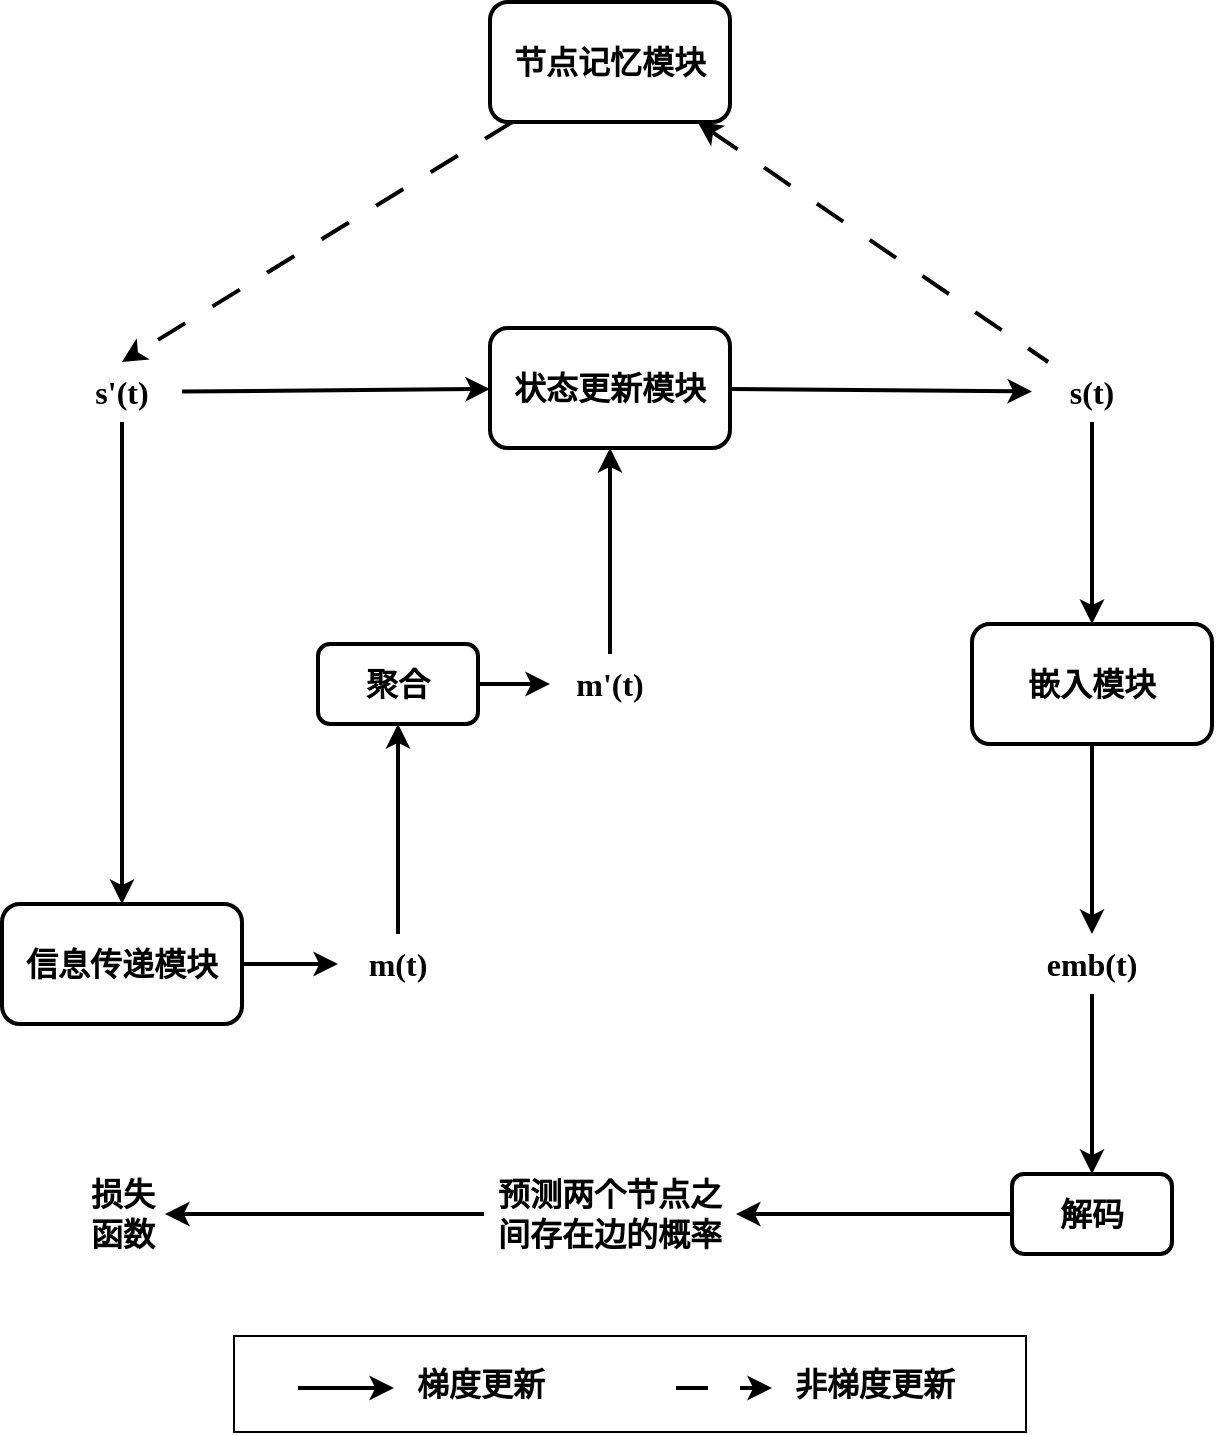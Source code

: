 <mxfile version="24.7.7" pages="2">
  <diagram name="第 1 页" id="_J3mJ0QclJQ1FkhA-keb">
    <mxGraphModel dx="2143" dy="893" grid="0" gridSize="10" guides="1" tooltips="1" connect="1" arrows="1" fold="1" page="0" pageScale="1" pageWidth="827" pageHeight="1169" math="0" shadow="0">
      <root>
        <mxCell id="0" />
        <mxCell id="1" parent="0" />
        <mxCell id="t_E1C5YA0bgo7-WvDmap-12" style="rounded=0;orthogonalLoop=1;jettySize=auto;html=1;entryX=0.5;entryY=0;entryDx=0;entryDy=0;dashed=1;dashPattern=8 8;strokeWidth=2;" edge="1" parent="1" source="t_E1C5YA0bgo7-WvDmap-1" target="t_E1C5YA0bgo7-WvDmap-10">
          <mxGeometry relative="1" as="geometry" />
        </mxCell>
        <mxCell id="t_E1C5YA0bgo7-WvDmap-13" style="rounded=0;orthogonalLoop=1;jettySize=auto;html=1;startArrow=classic;startFill=1;endArrow=none;endFill=0;dashed=1;dashPattern=8 8;strokeWidth=2;" edge="1" parent="1" source="t_E1C5YA0bgo7-WvDmap-1" target="t_E1C5YA0bgo7-WvDmap-9">
          <mxGeometry relative="1" as="geometry" />
        </mxCell>
        <mxCell id="t_E1C5YA0bgo7-WvDmap-1" value="节点记忆模块" style="rounded=1;whiteSpace=wrap;html=1;fontFamily=仿宋;fontSize=16;fontStyle=1;strokeWidth=2;" vertex="1" parent="1">
          <mxGeometry x="-135" y="183" width="120" height="60" as="geometry" />
        </mxCell>
        <mxCell id="t_E1C5YA0bgo7-WvDmap-15" style="edgeStyle=none;shape=connector;rounded=0;orthogonalLoop=1;jettySize=auto;html=1;strokeColor=default;strokeWidth=2;align=center;verticalAlign=middle;fontFamily=Helvetica;fontSize=11;fontColor=default;labelBackgroundColor=default;endArrow=classic;" edge="1" parent="1" source="t_E1C5YA0bgo7-WvDmap-2" target="t_E1C5YA0bgo7-WvDmap-9">
          <mxGeometry relative="1" as="geometry" />
        </mxCell>
        <mxCell id="t_E1C5YA0bgo7-WvDmap-2" value="状态更新模块" style="rounded=1;whiteSpace=wrap;html=1;fontFamily=仿宋;fontSize=16;fontStyle=1;strokeWidth=2;" vertex="1" parent="1">
          <mxGeometry x="-135" y="346" width="120" height="60" as="geometry" />
        </mxCell>
        <mxCell id="t_E1C5YA0bgo7-WvDmap-17" style="edgeStyle=none;shape=connector;rounded=0;orthogonalLoop=1;jettySize=auto;html=1;entryX=0;entryY=0.5;entryDx=0;entryDy=0;strokeColor=default;strokeWidth=2;align=center;verticalAlign=middle;fontFamily=Helvetica;fontSize=11;fontColor=default;labelBackgroundColor=default;endArrow=classic;" edge="1" parent="1" source="t_E1C5YA0bgo7-WvDmap-3" target="t_E1C5YA0bgo7-WvDmap-7">
          <mxGeometry relative="1" as="geometry" />
        </mxCell>
        <mxCell id="t_E1C5YA0bgo7-WvDmap-3" value="信息传递模块" style="rounded=1;whiteSpace=wrap;html=1;fontFamily=仿宋;fontSize=16;fontStyle=1;strokeWidth=2;" vertex="1" parent="1">
          <mxGeometry x="-379" y="634" width="120" height="60" as="geometry" />
        </mxCell>
        <mxCell id="t_E1C5YA0bgo7-WvDmap-20" style="edgeStyle=none;shape=connector;rounded=0;orthogonalLoop=1;jettySize=auto;html=1;strokeColor=default;strokeWidth=2;align=center;verticalAlign=middle;fontFamily=Helvetica;fontSize=11;fontColor=default;labelBackgroundColor=default;endArrow=classic;" edge="1" parent="1" source="t_E1C5YA0bgo7-WvDmap-4" target="t_E1C5YA0bgo7-WvDmap-8">
          <mxGeometry relative="1" as="geometry" />
        </mxCell>
        <mxCell id="t_E1C5YA0bgo7-WvDmap-4" value="聚合" style="rounded=1;whiteSpace=wrap;html=1;fontFamily=仿宋;fontSize=16;fontStyle=1;strokeWidth=2;aspect=fixed;" vertex="1" parent="1">
          <mxGeometry x="-221" y="504" width="80" height="40" as="geometry" />
        </mxCell>
        <mxCell id="t_E1C5YA0bgo7-WvDmap-24" style="edgeStyle=none;shape=connector;rounded=0;orthogonalLoop=1;jettySize=auto;html=1;strokeColor=default;strokeWidth=2;align=center;verticalAlign=middle;fontFamily=Helvetica;fontSize=11;fontColor=default;labelBackgroundColor=default;endArrow=classic;" edge="1" parent="1" source="t_E1C5YA0bgo7-WvDmap-5" target="t_E1C5YA0bgo7-WvDmap-23">
          <mxGeometry relative="1" as="geometry" />
        </mxCell>
        <mxCell id="t_E1C5YA0bgo7-WvDmap-5" value="嵌入模块" style="rounded=1;whiteSpace=wrap;html=1;fontFamily=仿宋;fontSize=16;fontStyle=1;strokeWidth=2;" vertex="1" parent="1">
          <mxGeometry x="106" y="494" width="120" height="60" as="geometry" />
        </mxCell>
        <mxCell id="t_E1C5YA0bgo7-WvDmap-28" style="edgeStyle=none;shape=connector;rounded=0;orthogonalLoop=1;jettySize=auto;html=1;entryX=1;entryY=0.5;entryDx=0;entryDy=0;strokeColor=default;strokeWidth=2;align=center;verticalAlign=middle;fontFamily=Helvetica;fontSize=11;fontColor=default;labelBackgroundColor=default;endArrow=classic;" edge="1" parent="1" source="t_E1C5YA0bgo7-WvDmap-6" target="t_E1C5YA0bgo7-WvDmap-26">
          <mxGeometry relative="1" as="geometry" />
        </mxCell>
        <mxCell id="t_E1C5YA0bgo7-WvDmap-6" value="解码" style="rounded=1;whiteSpace=wrap;html=1;fontFamily=仿宋;fontSize=16;fontStyle=1;strokeWidth=2;aspect=fixed;" vertex="1" parent="1">
          <mxGeometry x="126" y="769" width="80" height="40" as="geometry" />
        </mxCell>
        <mxCell id="t_E1C5YA0bgo7-WvDmap-18" style="edgeStyle=none;shape=connector;rounded=0;orthogonalLoop=1;jettySize=auto;html=1;strokeColor=default;strokeWidth=2;align=center;verticalAlign=middle;fontFamily=Helvetica;fontSize=11;fontColor=default;labelBackgroundColor=default;endArrow=classic;" edge="1" parent="1" source="t_E1C5YA0bgo7-WvDmap-7" target="t_E1C5YA0bgo7-WvDmap-4">
          <mxGeometry relative="1" as="geometry" />
        </mxCell>
        <mxCell id="t_E1C5YA0bgo7-WvDmap-7" value="m(t)" style="text;html=1;align=center;verticalAlign=middle;whiteSpace=wrap;rounded=0;fontFamily=Times New Roman;fontSize=16;fontStyle=1" vertex="1" parent="1">
          <mxGeometry x="-211" y="649" width="60" height="30" as="geometry" />
        </mxCell>
        <mxCell id="t_E1C5YA0bgo7-WvDmap-21" style="edgeStyle=none;shape=connector;rounded=0;orthogonalLoop=1;jettySize=auto;html=1;strokeColor=default;strokeWidth=2;align=center;verticalAlign=middle;fontFamily=Helvetica;fontSize=11;fontColor=default;labelBackgroundColor=default;endArrow=classic;" edge="1" parent="1" source="t_E1C5YA0bgo7-WvDmap-8" target="t_E1C5YA0bgo7-WvDmap-2">
          <mxGeometry relative="1" as="geometry" />
        </mxCell>
        <mxCell id="t_E1C5YA0bgo7-WvDmap-8" value="m&lt;span style=&quot;font-size: 16px;&quot;&gt;&#39;&lt;/span&gt;(t)" style="text;html=1;align=center;verticalAlign=middle;whiteSpace=wrap;rounded=0;fontFamily=Times New Roman;fontSize=16;fontStyle=1" vertex="1" parent="1">
          <mxGeometry x="-105" y="509" width="60" height="30" as="geometry" />
        </mxCell>
        <mxCell id="t_E1C5YA0bgo7-WvDmap-22" style="edgeStyle=none;shape=connector;rounded=0;orthogonalLoop=1;jettySize=auto;html=1;entryX=0.5;entryY=0;entryDx=0;entryDy=0;strokeColor=default;strokeWidth=2;align=center;verticalAlign=middle;fontFamily=Helvetica;fontSize=11;fontColor=default;labelBackgroundColor=default;endArrow=classic;" edge="1" parent="1" source="t_E1C5YA0bgo7-WvDmap-9" target="t_E1C5YA0bgo7-WvDmap-5">
          <mxGeometry relative="1" as="geometry" />
        </mxCell>
        <mxCell id="t_E1C5YA0bgo7-WvDmap-9" value="s(t)" style="text;html=1;align=center;verticalAlign=middle;whiteSpace=wrap;rounded=0;fontFamily=Times New Roman;fontSize=16;fontStyle=1" vertex="1" parent="1">
          <mxGeometry x="136" y="363" width="60" height="30" as="geometry" />
        </mxCell>
        <mxCell id="t_E1C5YA0bgo7-WvDmap-14" style="edgeStyle=none;shape=connector;rounded=0;orthogonalLoop=1;jettySize=auto;html=1;strokeColor=default;align=center;verticalAlign=middle;fontFamily=Helvetica;fontSize=11;fontColor=default;labelBackgroundColor=default;endArrow=classic;strokeWidth=2;" edge="1" parent="1" source="t_E1C5YA0bgo7-WvDmap-10" target="t_E1C5YA0bgo7-WvDmap-2">
          <mxGeometry relative="1" as="geometry" />
        </mxCell>
        <mxCell id="t_E1C5YA0bgo7-WvDmap-16" style="edgeStyle=none;shape=connector;rounded=0;orthogonalLoop=1;jettySize=auto;html=1;entryX=0.5;entryY=0;entryDx=0;entryDy=0;strokeColor=default;strokeWidth=2;align=center;verticalAlign=middle;fontFamily=Helvetica;fontSize=11;fontColor=default;labelBackgroundColor=default;endArrow=classic;" edge="1" parent="1" source="t_E1C5YA0bgo7-WvDmap-10" target="t_E1C5YA0bgo7-WvDmap-3">
          <mxGeometry relative="1" as="geometry" />
        </mxCell>
        <mxCell id="t_E1C5YA0bgo7-WvDmap-10" value="s&#39;(t)" style="text;html=1;align=center;verticalAlign=middle;whiteSpace=wrap;rounded=0;fontFamily=Times New Roman;fontSize=16;fontStyle=1" vertex="1" parent="1">
          <mxGeometry x="-349" y="363" width="60" height="30" as="geometry" />
        </mxCell>
        <mxCell id="t_E1C5YA0bgo7-WvDmap-25" style="edgeStyle=none;shape=connector;rounded=0;orthogonalLoop=1;jettySize=auto;html=1;entryX=0.5;entryY=0;entryDx=0;entryDy=0;strokeColor=default;strokeWidth=2;align=center;verticalAlign=middle;fontFamily=Helvetica;fontSize=11;fontColor=default;labelBackgroundColor=default;endArrow=classic;" edge="1" parent="1" source="t_E1C5YA0bgo7-WvDmap-23" target="t_E1C5YA0bgo7-WvDmap-6">
          <mxGeometry relative="1" as="geometry" />
        </mxCell>
        <mxCell id="t_E1C5YA0bgo7-WvDmap-23" value="emb(t)" style="text;html=1;align=center;verticalAlign=middle;whiteSpace=wrap;rounded=0;fontFamily=Times New Roman;fontSize=16;fontStyle=1" vertex="1" parent="1">
          <mxGeometry x="136" y="649" width="60" height="30" as="geometry" />
        </mxCell>
        <mxCell id="t_E1C5YA0bgo7-WvDmap-29" style="edgeStyle=none;shape=connector;rounded=0;orthogonalLoop=1;jettySize=auto;html=1;entryX=1;entryY=0.5;entryDx=0;entryDy=0;strokeColor=default;strokeWidth=2;align=center;verticalAlign=middle;fontFamily=Helvetica;fontSize=11;fontColor=default;labelBackgroundColor=default;endArrow=classic;" edge="1" parent="1" source="t_E1C5YA0bgo7-WvDmap-26" target="t_E1C5YA0bgo7-WvDmap-27">
          <mxGeometry relative="1" as="geometry" />
        </mxCell>
        <mxCell id="t_E1C5YA0bgo7-WvDmap-26" value="预测两个节点之间存在边的概率" style="text;html=1;align=center;verticalAlign=middle;whiteSpace=wrap;rounded=0;fontFamily=仿宋;fontSize=16;fontColor=default;labelBackgroundColor=default;fontStyle=1" vertex="1" parent="1">
          <mxGeometry x="-138" y="757" width="126" height="64" as="geometry" />
        </mxCell>
        <mxCell id="t_E1C5YA0bgo7-WvDmap-27" value="损失函数" style="text;html=1;align=center;verticalAlign=middle;whiteSpace=wrap;rounded=0;fontFamily=仿宋;fontSize=16;fontColor=default;labelBackgroundColor=default;fontStyle=1" vertex="1" parent="1">
          <mxGeometry x="-340.5" y="774" width="43" height="30" as="geometry" />
        </mxCell>
        <mxCell id="t_E1C5YA0bgo7-WvDmap-38" value="" style="group" vertex="1" connectable="0" parent="1">
          <mxGeometry x="-263" y="850" width="396" height="48" as="geometry" />
        </mxCell>
        <mxCell id="t_E1C5YA0bgo7-WvDmap-30" value="" style="rounded=0;whiteSpace=wrap;html=1;fontFamily=Helvetica;fontSize=11;fontColor=default;labelBackgroundColor=default;" vertex="1" parent="t_E1C5YA0bgo7-WvDmap-38">
          <mxGeometry width="396" height="48" as="geometry" />
        </mxCell>
        <mxCell id="t_E1C5YA0bgo7-WvDmap-32" style="edgeStyle=none;shape=connector;rounded=0;orthogonalLoop=1;jettySize=auto;html=1;entryX=0;entryY=0.5;entryDx=0;entryDy=0;strokeColor=default;strokeWidth=2;align=center;verticalAlign=middle;fontFamily=Helvetica;fontSize=11;fontColor=default;labelBackgroundColor=default;endArrow=classic;" edge="1" parent="t_E1C5YA0bgo7-WvDmap-38">
          <mxGeometry relative="1" as="geometry">
            <mxPoint x="32" y="26" as="sourcePoint" />
            <mxPoint x="80" y="26" as="targetPoint" />
          </mxGeometry>
        </mxCell>
        <mxCell id="t_E1C5YA0bgo7-WvDmap-34" value="梯度更新" style="text;html=1;align=center;verticalAlign=middle;whiteSpace=wrap;rounded=0;fontFamily=仿宋;fontSize=16;fontColor=default;labelBackgroundColor=default;fontStyle=1" vertex="1" parent="t_E1C5YA0bgo7-WvDmap-38">
          <mxGeometry x="81" y="9" width="85" height="30" as="geometry" />
        </mxCell>
        <mxCell id="t_E1C5YA0bgo7-WvDmap-35" value="非梯度更新" style="text;html=1;align=center;verticalAlign=middle;whiteSpace=wrap;rounded=0;fontFamily=仿宋;fontSize=16;fontColor=default;labelBackgroundColor=default;fontStyle=1" vertex="1" parent="t_E1C5YA0bgo7-WvDmap-38">
          <mxGeometry x="278" y="9" width="85" height="30" as="geometry" />
        </mxCell>
        <mxCell id="t_E1C5YA0bgo7-WvDmap-37" style="edgeStyle=none;shape=connector;rounded=0;orthogonalLoop=1;jettySize=auto;html=1;entryX=0;entryY=0.5;entryDx=0;entryDy=0;strokeColor=default;strokeWidth=2;align=center;verticalAlign=middle;fontFamily=Helvetica;fontSize=11;fontColor=default;labelBackgroundColor=default;endArrow=classic;dashed=1;dashPattern=8 8;" edge="1" parent="t_E1C5YA0bgo7-WvDmap-38">
          <mxGeometry relative="1" as="geometry">
            <mxPoint x="221" y="26" as="sourcePoint" />
            <mxPoint x="269" y="26" as="targetPoint" />
          </mxGeometry>
        </mxCell>
      </root>
    </mxGraphModel>
  </diagram>
  <diagram id="J88mS8zq-6Wv9piU1ZFr" name="第 2 页">
    <mxGraphModel dx="644" dy="2349" grid="0" gridSize="10" guides="1" tooltips="1" connect="1" arrows="1" fold="1" page="0" pageScale="1" pageWidth="827" pageHeight="1169" math="0" shadow="0">
      <root>
        <mxCell id="0" />
        <mxCell id="1" parent="0" />
        <mxCell id="jppVQt_CpepIfmK65YsT-3" value="" style="rounded=0;whiteSpace=wrap;html=1;strokeWidth=2;dashed=1;dashPattern=8 8;" parent="1" vertex="1">
          <mxGeometry x="1004" y="-1315" width="405" height="1292" as="geometry" />
        </mxCell>
        <mxCell id="jppVQt_CpepIfmK65YsT-6" value="" style="rounded=0;whiteSpace=wrap;html=1;dashed=1;strokeWidth=2;" parent="1" vertex="1">
          <mxGeometry x="1027.5" y="-1252" width="358" height="523" as="geometry" />
        </mxCell>
        <mxCell id="jppVQt_CpepIfmK65YsT-17" style="edgeStyle=orthogonalEdgeStyle;rounded=0;orthogonalLoop=1;jettySize=auto;html=1;entryX=0;entryY=0.5;entryDx=0;entryDy=0;strokeWidth=2;endArrow=none;endFill=0;" parent="1" source="jppVQt_CpepIfmK65YsT-2" target="jppVQt_CpepIfmK65YsT-7" edge="1">
          <mxGeometry relative="1" as="geometry" />
        </mxCell>
        <mxCell id="jppVQt_CpepIfmK65YsT-2" value="" style="verticalLabelPosition=bottom;html=1;verticalAlign=top;align=center;strokeColor=#9673a6;fillColor=#e1d5e7;shape=mxgraph.azure.user;aspect=fixed;" parent="1" vertex="1">
          <mxGeometry x="1073.5" y="-1152.5" width="57" height="60" as="geometry" />
        </mxCell>
        <mxCell id="jppVQt_CpepIfmK65YsT-4" value="&lt;font size=&quot;1&quot; face=&quot;仿宋&quot;&gt;&lt;b style=&quot;font-size: 36px;&quot;&gt;输入&lt;/b&gt;&lt;/font&gt;" style="text;html=1;align=center;verticalAlign=middle;whiteSpace=wrap;rounded=0;" parent="1" vertex="1">
          <mxGeometry x="1165.75" y="-1297" width="81.5" height="30" as="geometry" />
        </mxCell>
        <mxCell id="jppVQt_CpepIfmK65YsT-7" value="" style="shape=image;html=1;verticalAlign=top;verticalLabelPosition=bottom;labelBackgroundColor=#ffffff;imageAspect=0;aspect=fixed;image=https://cdn3.iconfinder.com/data/icons/brands-applications/512/App_C-128.png" parent="1" vertex="1">
          <mxGeometry x="1267.5" y="-1152" width="60" height="60" as="geometry" />
        </mxCell>
        <mxCell id="jppVQt_CpepIfmK65YsT-12" value="" style="sketch=0;html=1;aspect=fixed;strokeColor=none;shadow=0;fillColor=#3B8DF1;verticalAlign=top;labelPosition=center;verticalLabelPosition=bottom;shape=mxgraph.gcp2.maps_api" parent="1" vertex="1">
          <mxGeometry x="1279.2" y="-999" width="36.6" height="60" as="geometry" />
        </mxCell>
        <mxCell id="jppVQt_CpepIfmK65YsT-14" value="" style="shape=image;html=1;verticalAlign=top;verticalLabelPosition=bottom;labelBackgroundColor=#ffffff;imageAspect=0;aspect=fixed;image=https://cdn4.iconfinder.com/data/icons/social-media-2273/64/social_media_network_online_playstore_google-128.png" parent="1" vertex="1">
          <mxGeometry x="1267.5" y="-846" width="60" height="60" as="geometry" />
        </mxCell>
        <mxCell id="jppVQt_CpepIfmK65YsT-18" style="edgeStyle=orthogonalEdgeStyle;shape=connector;rounded=0;orthogonalLoop=1;jettySize=auto;html=1;strokeColor=default;strokeWidth=2;align=center;verticalAlign=middle;fontFamily=Helvetica;fontSize=11;fontColor=default;labelBackgroundColor=default;endArrow=none;endFill=0;" parent="1" source="jppVQt_CpepIfmK65YsT-15" target="jppVQt_CpepIfmK65YsT-12" edge="1">
          <mxGeometry relative="1" as="geometry" />
        </mxCell>
        <mxCell id="jppVQt_CpepIfmK65YsT-15" value="" style="verticalLabelPosition=bottom;html=1;verticalAlign=top;align=center;strokeColor=#d79b00;fillColor=#ffe6cc;shape=mxgraph.azure.user;aspect=fixed;" parent="1" vertex="1">
          <mxGeometry x="1073.5" y="-999" width="57" height="60" as="geometry" />
        </mxCell>
        <mxCell id="jppVQt_CpepIfmK65YsT-19" style="edgeStyle=orthogonalEdgeStyle;shape=connector;rounded=0;orthogonalLoop=1;jettySize=auto;html=1;strokeColor=default;strokeWidth=2;align=center;verticalAlign=middle;fontFamily=Helvetica;fontSize=11;fontColor=default;labelBackgroundColor=default;endArrow=none;endFill=0;" parent="1" source="jppVQt_CpepIfmK65YsT-16" target="jppVQt_CpepIfmK65YsT-14" edge="1">
          <mxGeometry relative="1" as="geometry" />
        </mxCell>
        <mxCell id="jppVQt_CpepIfmK65YsT-16" value="" style="verticalLabelPosition=bottom;html=1;verticalAlign=top;align=center;strokeColor=#b85450;fillColor=#f8cecc;shape=mxgraph.azure.user;aspect=fixed;" parent="1" vertex="1">
          <mxGeometry x="1073.5" y="-846" width="57" height="60" as="geometry" />
        </mxCell>
        <mxCell id="jppVQt_CpepIfmK65YsT-20" value="&lt;font size=&quot;1&quot; face=&quot;Times New Roman&quot;&gt;&lt;b style=&quot;font-size: 23px;&quot;&gt;APP 1&lt;/b&gt;&lt;/font&gt;" style="text;html=1;align=center;verticalAlign=middle;whiteSpace=wrap;rounded=0;fontFamily=Helvetica;fontSize=11;fontColor=default;labelBackgroundColor=default;" parent="1" vertex="1">
          <mxGeometry x="1267.5" y="-1082" width="68" height="30" as="geometry" />
        </mxCell>
        <mxCell id="jppVQt_CpepIfmK65YsT-21" value="&lt;font size=&quot;1&quot; face=&quot;Times New Roman&quot;&gt;&lt;b style=&quot;font-size: 23px;&quot;&gt;APP 2&lt;/b&gt;&lt;/font&gt;" style="text;html=1;align=center;verticalAlign=middle;whiteSpace=wrap;rounded=0;fontFamily=Helvetica;fontSize=11;fontColor=default;labelBackgroundColor=default;" parent="1" vertex="1">
          <mxGeometry x="1263.5" y="-928" width="68" height="30" as="geometry" />
        </mxCell>
        <mxCell id="jppVQt_CpepIfmK65YsT-22" value="&lt;font size=&quot;1&quot; face=&quot;Times New Roman&quot;&gt;&lt;b style=&quot;font-size: 23px;&quot;&gt;APP 3&lt;/b&gt;&lt;/font&gt;" style="text;html=1;align=center;verticalAlign=middle;whiteSpace=wrap;rounded=0;fontFamily=Helvetica;fontSize=11;fontColor=default;labelBackgroundColor=default;" parent="1" vertex="1">
          <mxGeometry x="1263.5" y="-780" width="68" height="30" as="geometry" />
        </mxCell>
        <mxCell id="jppVQt_CpepIfmK65YsT-23" value="&lt;font size=&quot;1&quot; color=&quot;#0066cc&quot; face=&quot;仿宋&quot;&gt;&lt;b style=&quot;font-size: 36px;&quot;&gt;行为数据&lt;/b&gt;&lt;/font&gt;" style="text;html=1;align=center;verticalAlign=middle;whiteSpace=wrap;rounded=0;" parent="1" vertex="1">
          <mxGeometry x="1119.12" y="-1235" width="174.75" height="30" as="geometry" />
        </mxCell>
        <mxCell id="jppVQt_CpepIfmK65YsT-24" value="" style="rounded=0;whiteSpace=wrap;html=1;dashed=1;strokeWidth=2;" parent="1" vertex="1">
          <mxGeometry x="1027.49" y="-609" width="358" height="553" as="geometry" />
        </mxCell>
        <mxCell id="jppVQt_CpepIfmK65YsT-25" value="&lt;font size=&quot;1&quot; color=&quot;#0066cc&quot; face=&quot;仿宋&quot;&gt;&lt;b style=&quot;font-size: 36px;&quot;&gt;属性数据&lt;/b&gt;&lt;/font&gt;" style="text;html=1;align=center;verticalAlign=middle;whiteSpace=wrap;rounded=0;" parent="1" vertex="1">
          <mxGeometry x="1119.11" y="-584" width="174.75" height="30" as="geometry" />
        </mxCell>
        <mxCell id="jppVQt_CpepIfmK65YsT-27" value="&lt;h1 style=&quot;margin-top: 0px;&quot;&gt;&lt;font style=&quot;font-size: 32px;&quot; face=&quot;仿宋&quot;&gt;①身份属性&lt;/font&gt;&lt;/h1&gt;&lt;p&gt;&lt;font style=&quot;font-size: 28px;&quot; face=&quot;仿宋&quot;&gt;&lt;b&gt;账号、职业职位、性别、年龄、地理位置&lt;/b&gt;&lt;/font&gt;&lt;/p&gt;" style="text;html=1;whiteSpace=wrap;overflow=hidden;rounded=0;fontFamily=Helvetica;fontSize=11;fontColor=default;labelBackgroundColor=default;" parent="1" vertex="1">
          <mxGeometry x="1071.49" y="-500" width="270" height="128" as="geometry" />
        </mxCell>
        <mxCell id="jppVQt_CpepIfmK65YsT-28" value="&lt;h1 style=&quot;margin-top: 0px;&quot;&gt;&lt;font face=&quot;仿宋&quot; style=&quot;font-size: 32px;&quot;&gt;②社会关系复杂度/社会关系&lt;/font&gt;&lt;/h1&gt;&lt;p&gt;&lt;font face=&quot;仿宋&quot; style=&quot;font-size: 28px;&quot;&gt;&lt;b&gt;同事 / 朋友 / 亲属&lt;/b&gt;&lt;/font&gt;&lt;/p&gt;" style="text;html=1;whiteSpace=wrap;overflow=hidden;rounded=0;fontFamily=Helvetica;fontSize=11;fontColor=default;labelBackgroundColor=default;" parent="1" vertex="1">
          <mxGeometry x="1066.24" y="-338" width="280.5" height="124" as="geometry" />
        </mxCell>
        <mxCell id="jppVQt_CpepIfmK65YsT-29" value="" style="rounded=0;whiteSpace=wrap;html=1;strokeWidth=2;dashed=1;dashPattern=8 8;" parent="1" vertex="1">
          <mxGeometry x="1567.24" y="-1315" width="405" height="1290" as="geometry" />
        </mxCell>
        <mxCell id="jppVQt_CpepIfmK65YsT-30" value="&lt;font size=&quot;1&quot; face=&quot;仿宋&quot;&gt;&lt;b style=&quot;font-size: 36px;&quot;&gt;模型&lt;/b&gt;&lt;/font&gt;" style="text;html=1;align=center;verticalAlign=middle;whiteSpace=wrap;rounded=0;" parent="1" vertex="1">
          <mxGeometry x="1729" y="-1296.5" width="81.5" height="29" as="geometry" />
        </mxCell>
        <mxCell id="jppVQt_CpepIfmK65YsT-31" value="" style="rounded=0;whiteSpace=wrap;html=1;dashed=1;strokeWidth=2;" parent="1" vertex="1">
          <mxGeometry x="1590.75" y="-1252" width="358" height="523" as="geometry" />
        </mxCell>
        <mxCell id="jppVQt_CpepIfmK65YsT-32" value="&lt;font size=&quot;1&quot; color=&quot;#0066cc&quot; face=&quot;仿宋&quot;&gt;&lt;b style=&quot;font-size: 36px;&quot;&gt;动态图表征学习&lt;/b&gt;&lt;/font&gt;" style="text;html=1;align=center;verticalAlign=middle;whiteSpace=wrap;rounded=0;" parent="1" vertex="1">
          <mxGeometry x="1635.93" y="-1235" width="267.63" height="30" as="geometry" />
        </mxCell>
        <mxCell id="jppVQt_CpepIfmK65YsT-43" style="edgeStyle=none;shape=connector;rounded=0;orthogonalLoop=1;jettySize=auto;html=1;entryX=0;entryY=0.5;entryDx=0;entryDy=0;strokeColor=default;strokeWidth=2;align=center;verticalAlign=middle;fontFamily=Helvetica;fontSize=11;fontColor=default;labelBackgroundColor=default;endArrow=none;endFill=0;" parent="1" source="jppVQt_CpepIfmK65YsT-33" target="jppVQt_CpepIfmK65YsT-34" edge="1">
          <mxGeometry relative="1" as="geometry" />
        </mxCell>
        <mxCell id="jppVQt_CpepIfmK65YsT-51" value="&lt;font style=&quot;font-size: 27px;&quot; face=&quot;Times New Roman&quot;&gt;&lt;b&gt;t&lt;sub&gt;1&lt;/sub&gt;&lt;/b&gt;&lt;/font&gt;" style="edgeLabel;html=1;align=center;verticalAlign=middle;resizable=0;points=[];fontFamily=Helvetica;fontSize=11;fontColor=default;labelBackgroundColor=default;" parent="jppVQt_CpepIfmK65YsT-43" vertex="1" connectable="0">
          <mxGeometry x="-0.119" y="2" relative="1" as="geometry">
            <mxPoint x="8" y="-3" as="offset" />
          </mxGeometry>
        </mxCell>
        <mxCell id="jppVQt_CpepIfmK65YsT-33" value="" style="ellipse;whiteSpace=wrap;html=1;aspect=fixed;fontFamily=Helvetica;fontSize=6;labelBackgroundColor=default;fillColor=#1ba1e2;strokeColor=#006EAF;fontColor=#ffffff;" parent="1" vertex="1">
          <mxGeometry x="1662.49" y="-1172" width="30" height="30" as="geometry" />
        </mxCell>
        <mxCell id="jppVQt_CpepIfmK65YsT-34" value="" style="ellipse;whiteSpace=wrap;html=1;aspect=fixed;fontFamily=Helvetica;fontSize=6;labelBackgroundColor=default;fillColor=#1ba1e2;strokeColor=#006EAF;fontColor=#ffffff;" parent="1" vertex="1">
          <mxGeometry x="1823.74" y="-1161" width="30" height="30" as="geometry" />
        </mxCell>
        <mxCell id="jppVQt_CpepIfmK65YsT-42" style="shape=connector;rounded=0;orthogonalLoop=1;jettySize=auto;html=1;entryX=0;entryY=1;entryDx=0;entryDy=0;strokeColor=default;strokeWidth=2;align=center;verticalAlign=middle;fontFamily=Helvetica;fontSize=11;fontColor=default;labelBackgroundColor=default;endArrow=none;endFill=0;" parent="1" source="jppVQt_CpepIfmK65YsT-35" target="jppVQt_CpepIfmK65YsT-33" edge="1">
          <mxGeometry relative="1" as="geometry" />
        </mxCell>
        <mxCell id="jppVQt_CpepIfmK65YsT-55" value="&lt;b style=&quot;font-family: &amp;quot;Times New Roman&amp;quot;; font-size: 27px;&quot;&gt;t&lt;sub&gt;2&lt;/sub&gt;&lt;/b&gt;" style="edgeLabel;html=1;align=center;verticalAlign=middle;resizable=0;points=[];fontFamily=Helvetica;fontSize=11;fontColor=default;labelBackgroundColor=default;" parent="jppVQt_CpepIfmK65YsT-42" vertex="1" connectable="0">
          <mxGeometry x="0.089" relative="1" as="geometry">
            <mxPoint as="offset" />
          </mxGeometry>
        </mxCell>
        <mxCell id="jppVQt_CpepIfmK65YsT-44" style="edgeStyle=none;shape=connector;rounded=0;orthogonalLoop=1;jettySize=auto;html=1;entryX=0;entryY=0.5;entryDx=0;entryDy=0;strokeColor=default;strokeWidth=2;align=center;verticalAlign=middle;fontFamily=Helvetica;fontSize=11;fontColor=default;labelBackgroundColor=default;endArrow=none;endFill=0;" parent="1" source="jppVQt_CpepIfmK65YsT-35" target="jppVQt_CpepIfmK65YsT-37" edge="1">
          <mxGeometry relative="1" as="geometry" />
        </mxCell>
        <mxCell id="jppVQt_CpepIfmK65YsT-57" value="&lt;b style=&quot;font-family: &amp;quot;Times New Roman&amp;quot;; font-size: 27px;&quot;&gt;t&lt;sub&gt;3&lt;/sub&gt;&lt;/b&gt;" style="edgeLabel;html=1;align=center;verticalAlign=middle;resizable=0;points=[];fontFamily=Helvetica;fontSize=11;fontColor=default;labelBackgroundColor=default;" parent="jppVQt_CpepIfmK65YsT-44" vertex="1" connectable="0">
          <mxGeometry x="0.064" y="1" relative="1" as="geometry">
            <mxPoint as="offset" />
          </mxGeometry>
        </mxCell>
        <mxCell id="jppVQt_CpepIfmK65YsT-35" value="" style="ellipse;whiteSpace=wrap;html=1;aspect=fixed;fontFamily=Helvetica;fontSize=6;labelBackgroundColor=default;fillColor=#1ba1e2;strokeColor=#006EAF;fontColor=#ffffff;" parent="1" vertex="1">
          <mxGeometry x="1629.74" y="-1027" width="30" height="30" as="geometry" />
        </mxCell>
        <mxCell id="jppVQt_CpepIfmK65YsT-47" style="edgeStyle=none;shape=connector;rounded=0;orthogonalLoop=1;jettySize=auto;html=1;strokeColor=default;strokeWidth=2;align=center;verticalAlign=middle;fontFamily=Helvetica;fontSize=11;fontColor=default;labelBackgroundColor=default;endArrow=none;endFill=0;" parent="1" source="jppVQt_CpepIfmK65YsT-36" target="jppVQt_CpepIfmK65YsT-40" edge="1">
          <mxGeometry relative="1" as="geometry" />
        </mxCell>
        <mxCell id="jppVQt_CpepIfmK65YsT-63" value="&lt;b style=&quot;font-family: &amp;quot;Times New Roman&amp;quot;; font-size: 27px;&quot;&gt;t&lt;sub&gt;6&lt;/sub&gt;&lt;/b&gt;" style="edgeLabel;html=1;align=center;verticalAlign=middle;resizable=0;points=[];fontFamily=Helvetica;fontSize=11;fontColor=default;labelBackgroundColor=default;" parent="jppVQt_CpepIfmK65YsT-47" vertex="1" connectable="0">
          <mxGeometry x="0.066" y="-1" relative="1" as="geometry">
            <mxPoint as="offset" />
          </mxGeometry>
        </mxCell>
        <mxCell id="jppVQt_CpepIfmK65YsT-48" style="edgeStyle=none;shape=connector;rounded=0;orthogonalLoop=1;jettySize=auto;html=1;entryX=0;entryY=0.5;entryDx=0;entryDy=0;strokeColor=default;strokeWidth=2;align=center;verticalAlign=middle;fontFamily=Helvetica;fontSize=11;fontColor=default;labelBackgroundColor=default;endArrow=none;endFill=0;" parent="1" source="jppVQt_CpepIfmK65YsT-36" target="jppVQt_CpepIfmK65YsT-39" edge="1">
          <mxGeometry relative="1" as="geometry" />
        </mxCell>
        <mxCell id="jppVQt_CpepIfmK65YsT-61" value="&lt;b style=&quot;font-family: &amp;quot;Times New Roman&amp;quot;; font-size: 27px;&quot;&gt;t&lt;sub&gt;2&lt;/sub&gt;&lt;/b&gt;" style="edgeLabel;html=1;align=center;verticalAlign=middle;resizable=0;points=[];fontFamily=Helvetica;fontSize=11;fontColor=default;labelBackgroundColor=default;" parent="jppVQt_CpepIfmK65YsT-48" vertex="1" connectable="0">
          <mxGeometry x="-0.238" relative="1" as="geometry">
            <mxPoint as="offset" />
          </mxGeometry>
        </mxCell>
        <mxCell id="jppVQt_CpepIfmK65YsT-36" value="" style="ellipse;whiteSpace=wrap;html=1;aspect=fixed;fontFamily=Helvetica;fontSize=6;labelBackgroundColor=default;fillColor=#1ba1e2;strokeColor=#006EAF;fontColor=#ffffff;" parent="1" vertex="1">
          <mxGeometry x="1704.74" y="-968" width="30" height="30" as="geometry" />
        </mxCell>
        <mxCell id="jppVQt_CpepIfmK65YsT-45" style="edgeStyle=none;shape=connector;rounded=0;orthogonalLoop=1;jettySize=auto;html=1;entryX=0;entryY=0.5;entryDx=0;entryDy=0;strokeColor=default;strokeWidth=2;align=center;verticalAlign=middle;fontFamily=Helvetica;fontSize=11;fontColor=default;labelBackgroundColor=default;endArrow=none;endFill=0;" parent="1" source="jppVQt_CpepIfmK65YsT-37" target="jppVQt_CpepIfmK65YsT-38" edge="1">
          <mxGeometry relative="1" as="geometry" />
        </mxCell>
        <mxCell id="jppVQt_CpepIfmK65YsT-60" value="&lt;b style=&quot;font-family: &amp;quot;Times New Roman&amp;quot;; font-size: 27px;&quot;&gt;t&lt;sub&gt;1&lt;/sub&gt;&lt;/b&gt;" style="edgeLabel;html=1;align=center;verticalAlign=middle;resizable=0;points=[];fontFamily=Helvetica;fontSize=11;fontColor=default;labelBackgroundColor=default;" parent="jppVQt_CpepIfmK65YsT-45" vertex="1" connectable="0">
          <mxGeometry x="-0.062" y="1" relative="1" as="geometry">
            <mxPoint as="offset" />
          </mxGeometry>
        </mxCell>
        <mxCell id="jppVQt_CpepIfmK65YsT-37" value="" style="ellipse;whiteSpace=wrap;html=1;aspect=fixed;fontFamily=Helvetica;fontSize=6;labelBackgroundColor=default;fillColor=#1ba1e2;strokeColor=#006EAF;fontColor=#ffffff;" parent="1" vertex="1">
          <mxGeometry x="1741.74" y="-1091" width="30" height="30" as="geometry" />
        </mxCell>
        <mxCell id="jppVQt_CpepIfmK65YsT-38" value="" style="ellipse;whiteSpace=wrap;html=1;aspect=fixed;fontFamily=Helvetica;fontSize=6;labelBackgroundColor=default;fillColor=#1ba1e2;strokeColor=#006EAF;fontColor=#ffffff;" parent="1" vertex="1">
          <mxGeometry x="1870.74" y="-1044" width="30" height="30" as="geometry" />
        </mxCell>
        <mxCell id="jppVQt_CpepIfmK65YsT-50" style="edgeStyle=none;shape=connector;rounded=0;orthogonalLoop=1;jettySize=auto;html=1;entryX=0.5;entryY=0;entryDx=0;entryDy=0;strokeColor=default;strokeWidth=2;align=center;verticalAlign=middle;fontFamily=Helvetica;fontSize=11;fontColor=default;labelBackgroundColor=default;endArrow=none;endFill=0;" parent="1" source="jppVQt_CpepIfmK65YsT-39" target="jppVQt_CpepIfmK65YsT-41" edge="1">
          <mxGeometry relative="1" as="geometry" />
        </mxCell>
        <mxCell id="jppVQt_CpepIfmK65YsT-64" value="&lt;b style=&quot;font-family: &amp;quot;Times New Roman&amp;quot;; font-size: 27px;&quot;&gt;t&lt;sub&gt;1&lt;/sub&gt;&lt;/b&gt;" style="edgeLabel;html=1;align=center;verticalAlign=middle;resizable=0;points=[];fontFamily=Helvetica;fontSize=11;fontColor=default;labelBackgroundColor=default;" parent="jppVQt_CpepIfmK65YsT-50" vertex="1" connectable="0">
          <mxGeometry x="0.082" y="-1" relative="1" as="geometry">
            <mxPoint as="offset" />
          </mxGeometry>
        </mxCell>
        <mxCell id="jppVQt_CpepIfmK65YsT-39" value="" style="ellipse;whiteSpace=wrap;html=1;aspect=fixed;fontFamily=Helvetica;fontSize=6;labelBackgroundColor=default;fillColor=#1ba1e2;strokeColor=#006EAF;fontColor=#ffffff;" parent="1" vertex="1">
          <mxGeometry x="1879.74" y="-929" width="30" height="30" as="geometry" />
        </mxCell>
        <mxCell id="jppVQt_CpepIfmK65YsT-49" style="edgeStyle=none;shape=connector;rounded=0;orthogonalLoop=1;jettySize=auto;html=1;strokeColor=default;strokeWidth=2;align=center;verticalAlign=middle;fontFamily=Helvetica;fontSize=11;fontColor=default;labelBackgroundColor=default;endArrow=none;endFill=0;" parent="1" source="jppVQt_CpepIfmK65YsT-40" target="jppVQt_CpepIfmK65YsT-41" edge="1">
          <mxGeometry relative="1" as="geometry" />
        </mxCell>
        <mxCell id="jppVQt_CpepIfmK65YsT-62" value="&lt;b style=&quot;font-family: &amp;quot;Times New Roman&amp;quot;; font-size: 27px;&quot;&gt;t&lt;sub&gt;5&lt;/sub&gt;&lt;/b&gt;" style="edgeLabel;html=1;align=center;verticalAlign=middle;resizable=0;points=[];fontFamily=Helvetica;fontSize=11;fontColor=default;labelBackgroundColor=default;" parent="jppVQt_CpepIfmK65YsT-49" vertex="1" connectable="0">
          <mxGeometry x="-0.246" relative="1" as="geometry">
            <mxPoint as="offset" />
          </mxGeometry>
        </mxCell>
        <mxCell id="jppVQt_CpepIfmK65YsT-40" value="" style="ellipse;whiteSpace=wrap;html=1;aspect=fixed;fontFamily=Helvetica;fontSize=6;labelBackgroundColor=default;fillColor=#1ba1e2;strokeColor=#006EAF;fontColor=#ffffff;" parent="1" vertex="1">
          <mxGeometry x="1698.74" y="-832" width="30" height="30" as="geometry" />
        </mxCell>
        <mxCell id="jppVQt_CpepIfmK65YsT-41" value="" style="ellipse;whiteSpace=wrap;html=1;aspect=fixed;fontFamily=Helvetica;fontSize=6;labelBackgroundColor=default;fillColor=#1ba1e2;strokeColor=#006EAF;fontColor=#ffffff;" parent="1" vertex="1">
          <mxGeometry x="1853.74" y="-789" width="30" height="30" as="geometry" />
        </mxCell>
        <mxCell id="jppVQt_CpepIfmK65YsT-46" style="edgeStyle=none;shape=connector;rounded=0;orthogonalLoop=1;jettySize=auto;html=1;entryX=0;entryY=0;entryDx=0;entryDy=0;strokeColor=default;strokeWidth=2;align=center;verticalAlign=middle;fontFamily=Helvetica;fontSize=11;fontColor=default;labelBackgroundColor=default;endArrow=none;endFill=0;" parent="1" source="jppVQt_CpepIfmK65YsT-35" target="jppVQt_CpepIfmK65YsT-36" edge="1">
          <mxGeometry relative="1" as="geometry" />
        </mxCell>
        <mxCell id="jppVQt_CpepIfmK65YsT-59" value="&lt;b style=&quot;font-family: &amp;quot;Times New Roman&amp;quot;; font-size: 27px;&quot;&gt;t&lt;sub&gt;4&lt;/sub&gt;&lt;/b&gt;" style="edgeLabel;html=1;align=center;verticalAlign=middle;resizable=0;points=[];fontFamily=Helvetica;fontSize=11;fontColor=default;labelBackgroundColor=default;" parent="jppVQt_CpepIfmK65YsT-46" vertex="1" connectable="0">
          <mxGeometry x="-0.047" relative="1" as="geometry">
            <mxPoint as="offset" />
          </mxGeometry>
        </mxCell>
        <mxCell id="jppVQt_CpepIfmK65YsT-67" value="" style="rounded=0;whiteSpace=wrap;html=1;dashed=1;strokeWidth=2;" parent="1" vertex="1">
          <mxGeometry x="1590.75" y="-606" width="358" height="551" as="geometry" />
        </mxCell>
        <mxCell id="jppVQt_CpepIfmK65YsT-68" value="&lt;font face=&quot;仿宋&quot; color=&quot;#0066cc&quot;&gt;&lt;span style=&quot;font-size: 36px;&quot;&gt;&lt;b&gt;节点特征&lt;/b&gt;&lt;/span&gt;&lt;/font&gt;" style="text;html=1;align=center;verticalAlign=middle;whiteSpace=wrap;rounded=0;" parent="1" vertex="1">
          <mxGeometry x="1682.37" y="-581" width="174.75" height="30" as="geometry" />
        </mxCell>
        <mxCell id="jppVQt_CpepIfmK65YsT-102" value="" style="rounded=0;whiteSpace=wrap;html=1;fontFamily=Helvetica;fontSize=11;fontColor=#000000;labelBackgroundColor=default;aspect=fixed;fillColor=#fa6800;strokeColor=#C73500;" parent="1" vertex="1">
          <mxGeometry x="1725" y="-498" width="50" height="50" as="geometry" />
        </mxCell>
        <mxCell id="jppVQt_CpepIfmK65YsT-103" value="" style="rounded=0;whiteSpace=wrap;html=1;fontFamily=Helvetica;fontSize=11;fontColor=#000000;labelBackgroundColor=default;aspect=fixed;fillColor=#f0a30a;strokeColor=#BD7000;" parent="1" vertex="1">
          <mxGeometry x="1775" y="-498" width="50" height="50" as="geometry" />
        </mxCell>
        <mxCell id="jppVQt_CpepIfmK65YsT-104" value="" style="rounded=0;whiteSpace=wrap;html=1;fontFamily=Helvetica;fontSize=11;fontColor=#ffffff;labelBackgroundColor=default;aspect=fixed;fillColor=#76608a;strokeColor=#432D57;" parent="1" vertex="1">
          <mxGeometry x="1825" y="-498" width="50" height="50" as="geometry" />
        </mxCell>
        <mxCell id="jppVQt_CpepIfmK65YsT-105" value="" style="rounded=0;whiteSpace=wrap;html=1;fontFamily=Helvetica;fontSize=11;fontColor=#ffffff;labelBackgroundColor=default;aspect=fixed;fillColor=#6d8764;strokeColor=#3A5431;" parent="1" vertex="1">
          <mxGeometry x="1875" y="-498" width="50" height="50" as="geometry" />
        </mxCell>
        <mxCell id="jppVQt_CpepIfmK65YsT-106" value="" style="rounded=0;whiteSpace=wrap;html=1;fontFamily=Helvetica;fontSize=11;fontColor=#000000;labelBackgroundColor=default;aspect=fixed;fillColor=#e3c800;strokeColor=#B09500;" parent="1" vertex="1">
          <mxGeometry x="1725" y="-379" width="50" height="50" as="geometry" />
        </mxCell>
        <mxCell id="jppVQt_CpepIfmK65YsT-107" value="" style="rounded=0;whiteSpace=wrap;html=1;fontFamily=Helvetica;fontSize=11;labelBackgroundColor=default;aspect=fixed;fillColor=#cce5ff;strokeColor=#36393d;" parent="1" vertex="1">
          <mxGeometry x="1775" y="-379" width="50" height="50" as="geometry" />
        </mxCell>
        <mxCell id="jppVQt_CpepIfmK65YsT-108" value="" style="rounded=0;whiteSpace=wrap;html=1;fontFamily=Helvetica;fontSize=11;labelBackgroundColor=default;aspect=fixed;fillColor=#ffcc99;strokeColor=#36393d;" parent="1" vertex="1">
          <mxGeometry x="1825" y="-379" width="50" height="50" as="geometry" />
        </mxCell>
        <mxCell id="jppVQt_CpepIfmK65YsT-109" value="" style="rounded=0;whiteSpace=wrap;html=1;fontFamily=Helvetica;fontSize=11;labelBackgroundColor=default;aspect=fixed;fillColor=#ffff88;strokeColor=#36393d;" parent="1" vertex="1">
          <mxGeometry x="1875" y="-379" width="50" height="50" as="geometry" />
        </mxCell>
        <mxCell id="jppVQt_CpepIfmK65YsT-110" value="" style="rounded=0;whiteSpace=wrap;html=1;fontFamily=Helvetica;fontSize=11;labelBackgroundColor=default;aspect=fixed;fillColor=#d0cee2;strokeColor=#56517e;" parent="1" vertex="1">
          <mxGeometry x="1725" y="-259" width="50" height="50" as="geometry" />
        </mxCell>
        <mxCell id="jppVQt_CpepIfmK65YsT-111" value="" style="rounded=0;whiteSpace=wrap;html=1;fontFamily=Helvetica;fontSize=11;labelBackgroundColor=default;aspect=fixed;fillColor=#6d8764;strokeColor=#3A5431;fontColor=#ffffff;" parent="1" vertex="1">
          <mxGeometry x="1775" y="-259" width="50" height="50" as="geometry" />
        </mxCell>
        <mxCell id="jppVQt_CpepIfmK65YsT-112" value="" style="rounded=0;whiteSpace=wrap;html=1;fontFamily=Helvetica;fontSize=11;labelBackgroundColor=default;aspect=fixed;fillColor=#e3c800;strokeColor=#B09500;fontColor=#000000;" parent="1" vertex="1">
          <mxGeometry x="1825" y="-259" width="50" height="50" as="geometry" />
        </mxCell>
        <mxCell id="jppVQt_CpepIfmK65YsT-113" value="" style="rounded=0;whiteSpace=wrap;html=1;fontFamily=Helvetica;fontSize=11;labelBackgroundColor=default;aspect=fixed;fillColor=#0050ef;strokeColor=#001DBC;fontColor=#ffffff;" parent="1" vertex="1">
          <mxGeometry x="1875" y="-259" width="50" height="50" as="geometry" />
        </mxCell>
        <mxCell id="jppVQt_CpepIfmK65YsT-114" value="" style="rounded=0;whiteSpace=wrap;html=1;fontFamily=Helvetica;fontSize=11;labelBackgroundColor=default;aspect=fixed;fillColor=#60a917;strokeColor=#2D7600;fontColor=#ffffff;" parent="1" vertex="1">
          <mxGeometry x="1725" y="-138" width="50" height="50" as="geometry" />
        </mxCell>
        <mxCell id="jppVQt_CpepIfmK65YsT-115" value="" style="rounded=0;whiteSpace=wrap;html=1;fontFamily=Helvetica;fontSize=11;labelBackgroundColor=default;aspect=fixed;fillColor=#cdeb8b;strokeColor=#36393d;" parent="1" vertex="1">
          <mxGeometry x="1775" y="-138" width="50" height="50" as="geometry" />
        </mxCell>
        <mxCell id="jppVQt_CpepIfmK65YsT-116" value="" style="rounded=0;whiteSpace=wrap;html=1;fontFamily=Helvetica;fontSize=11;labelBackgroundColor=default;aspect=fixed;fillColor=#e3c800;strokeColor=#B09500;fontColor=#000000;" parent="1" vertex="1">
          <mxGeometry x="1825" y="-138" width="50" height="50" as="geometry" />
        </mxCell>
        <mxCell id="jppVQt_CpepIfmK65YsT-117" value="" style="rounded=0;whiteSpace=wrap;html=1;fontFamily=Helvetica;fontSize=11;labelBackgroundColor=default;aspect=fixed;fillColor=#fad9d5;strokeColor=#ae4132;" parent="1" vertex="1">
          <mxGeometry x="1875" y="-138" width="50" height="50" as="geometry" />
        </mxCell>
        <mxCell id="jppVQt_CpepIfmK65YsT-118" value="" style="verticalLabelPosition=bottom;html=1;verticalAlign=top;align=center;strokeColor=#9673a6;fillColor=#e1d5e7;shape=mxgraph.azure.user;aspect=fixed;" parent="1" vertex="1">
          <mxGeometry x="1616" y="-508" width="57" height="60" as="geometry" />
        </mxCell>
        <mxCell id="jppVQt_CpepIfmK65YsT-119" value="" style="shape=image;html=1;verticalAlign=top;verticalLabelPosition=bottom;labelBackgroundColor=#ffffff;imageAspect=0;aspect=fixed;image=https://cdn3.iconfinder.com/data/icons/brands-applications/512/App_C-128.png" parent="1" vertex="1">
          <mxGeometry x="1614.5" y="-389" width="60" height="60" as="geometry" />
        </mxCell>
        <mxCell id="jppVQt_CpepIfmK65YsT-120" value="" style="sketch=0;html=1;aspect=fixed;strokeColor=none;shadow=0;fillColor=#3B8DF1;verticalAlign=top;labelPosition=center;verticalLabelPosition=bottom;shape=mxgraph.gcp2.maps_api" parent="1" vertex="1">
          <mxGeometry x="1626.2" y="-269" width="36.6" height="60" as="geometry" />
        </mxCell>
        <mxCell id="jppVQt_CpepIfmK65YsT-121" value="" style="shape=image;html=1;verticalAlign=top;verticalLabelPosition=bottom;labelBackgroundColor=#ffffff;imageAspect=0;aspect=fixed;image=https://cdn4.iconfinder.com/data/icons/social-media-2273/64/social_media_network_online_playstore_google-128.png" parent="1" vertex="1">
          <mxGeometry x="1616" y="-148" width="60" height="60" as="geometry" />
        </mxCell>
        <mxCell id="jppVQt_CpepIfmK65YsT-122" value="" style="rounded=0;whiteSpace=wrap;html=1;strokeWidth=2;dashed=1;dashPattern=8 8;" parent="1" vertex="1">
          <mxGeometry x="2172" y="-1313" width="405" height="1290" as="geometry" />
        </mxCell>
        <mxCell id="jppVQt_CpepIfmK65YsT-123" value="&lt;font size=&quot;1&quot; face=&quot;仿宋&quot;&gt;&lt;b style=&quot;font-size: 36px;&quot;&gt;输出&lt;/b&gt;&lt;/font&gt;" style="text;html=1;align=center;verticalAlign=middle;whiteSpace=wrap;rounded=0;" parent="1" vertex="1">
          <mxGeometry x="2333.76" y="-1294.5" width="81.5" height="29" as="geometry" />
        </mxCell>
        <mxCell id="jppVQt_CpepIfmK65YsT-124" value="" style="rounded=0;whiteSpace=wrap;html=1;dashed=1;strokeWidth=2;" parent="1" vertex="1">
          <mxGeometry x="2195.51" y="-1252" width="358" height="523" as="geometry" />
        </mxCell>
        <mxCell id="jppVQt_CpepIfmK65YsT-125" value="&lt;font size=&quot;1&quot; color=&quot;#0066cc&quot; face=&quot;仿宋&quot;&gt;&lt;b style=&quot;font-size: 36px;&quot;&gt;交互行为图谱&lt;/b&gt;&lt;/font&gt;" style="text;html=1;align=center;verticalAlign=middle;whiteSpace=wrap;rounded=0;" parent="1" vertex="1">
          <mxGeometry x="2240.69" y="-1235" width="267.63" height="30" as="geometry" />
        </mxCell>
        <mxCell id="jppVQt_CpepIfmK65YsT-127" value="" style="html=1;verticalLabelPosition=bottom;align=center;labelBackgroundColor=#ffffff;verticalAlign=top;strokeWidth=2;strokeColor=#56517e;shadow=0;dashed=0;shape=mxgraph.ios7.icons.data;fontFamily=Helvetica;fontSize=11;aspect=fixed;fillColor=#d0cee2;" parent="1" vertex="1">
          <mxGeometry x="2219" y="-1181" width="64" height="77.6" as="geometry" />
        </mxCell>
        <mxCell id="jppVQt_CpepIfmK65YsT-147" style="edgeStyle=orthogonalEdgeStyle;shape=connector;rounded=0;orthogonalLoop=1;jettySize=auto;html=1;strokeColor=default;strokeWidth=2;align=center;verticalAlign=middle;fontFamily=Helvetica;fontSize=11;fontColor=default;labelBackgroundColor=default;endArrow=classic;endFill=1;dashed=1;dashPattern=1 1;" parent="1" source="jppVQt_CpepIfmK65YsT-128" edge="1">
          <mxGeometry relative="1" as="geometry">
            <mxPoint x="2336" y="-973" as="targetPoint" />
            <Array as="points">
              <mxPoint x="2257" y="-973" />
              <mxPoint x="2333" y="-973" />
            </Array>
          </mxGeometry>
        </mxCell>
        <mxCell id="jppVQt_CpepIfmK65YsT-128" value="&lt;font style=&quot;font-size: 28px;&quot; face=&quot;仿宋&quot;&gt;&lt;b&gt;源行为数据库&lt;/b&gt;&lt;/font&gt;" style="text;html=1;align=center;verticalAlign=middle;whiteSpace=wrap;rounded=0;fontFamily=Helvetica;fontSize=11;fontColor=default;labelBackgroundColor=default;" parent="1" vertex="1">
          <mxGeometry x="2207" y="-1091.4" width="95" height="54" as="geometry" />
        </mxCell>
        <mxCell id="jppVQt_CpepIfmK65YsT-129" value="" style="html=1;verticalLabelPosition=bottom;align=center;labelBackgroundColor=#ffffff;verticalAlign=top;strokeWidth=2;strokeColor=#10739e;shadow=0;dashed=0;shape=mxgraph.ios7.icons.data;fontFamily=Helvetica;fontSize=11;aspect=fixed;fillColor=#b1ddf0;" parent="1" vertex="1">
          <mxGeometry x="2222.5" y="-869.4" width="64" height="77.6" as="geometry" />
        </mxCell>
        <mxCell id="jppVQt_CpepIfmK65YsT-130" value="&lt;font style=&quot;font-size: 28px;&quot; face=&quot;仿宋&quot;&gt;&lt;b&gt;上网行为数据库&lt;/b&gt;&lt;/font&gt;" style="text;html=1;align=left;verticalAlign=middle;whiteSpace=wrap;rounded=0;fontFamily=Helvetica;fontSize=11;fontColor=default;labelBackgroundColor=default;" parent="1" vertex="1">
          <mxGeometry x="2207" y="-791.8" width="205" height="53.6" as="geometry" />
        </mxCell>
        <mxCell id="jppVQt_CpepIfmK65YsT-131" value="" style="ellipse;whiteSpace=wrap;html=1;aspect=fixed;fontFamily=Helvetica;fontSize=6;labelBackgroundColor=default;fillColor=#1ba1e2;strokeColor=#006EAF;fontColor=#ffffff;" parent="1" vertex="1">
          <mxGeometry x="2359" y="-1067.4" width="30" height="30" as="geometry" />
        </mxCell>
        <mxCell id="jppVQt_CpepIfmK65YsT-140" style="edgeStyle=none;shape=connector;rounded=0;orthogonalLoop=1;jettySize=auto;html=1;entryX=0.5;entryY=0;entryDx=0;entryDy=0;strokeColor=default;strokeWidth=2;align=center;verticalAlign=middle;fontFamily=Helvetica;fontSize=11;fontColor=default;labelBackgroundColor=default;endArrow=none;endFill=0;startArrow=classicThin;startFill=1;" parent="1" source="jppVQt_CpepIfmK65YsT-132" target="jppVQt_CpepIfmK65YsT-136" edge="1">
          <mxGeometry relative="1" as="geometry" />
        </mxCell>
        <mxCell id="jppVQt_CpepIfmK65YsT-132" value="" style="ellipse;whiteSpace=wrap;html=1;aspect=fixed;fontFamily=Helvetica;fontSize=6;labelBackgroundColor=default;fillColor=#d0cee2;strokeColor=#56517e;" parent="1" vertex="1">
          <mxGeometry x="2443" y="-1067.4" width="30" height="30" as="geometry" />
        </mxCell>
        <mxCell id="jppVQt_CpepIfmK65YsT-142" style="edgeStyle=none;shape=connector;rounded=0;orthogonalLoop=1;jettySize=auto;html=1;strokeColor=default;strokeWidth=2;align=center;verticalAlign=middle;fontFamily=Helvetica;fontSize=11;fontColor=default;labelBackgroundColor=default;endArrow=none;endFill=0;startArrow=classicThin;startFill=1;" parent="1" source="jppVQt_CpepIfmK65YsT-133" target="jppVQt_CpepIfmK65YsT-134" edge="1">
          <mxGeometry relative="1" as="geometry" />
        </mxCell>
        <mxCell id="jppVQt_CpepIfmK65YsT-133" value="" style="ellipse;whiteSpace=wrap;html=1;aspect=fixed;fontFamily=Helvetica;fontSize=6;labelBackgroundColor=default;fillColor=#1ba1e2;strokeColor=#006EAF;fontColor=#ffffff;" parent="1" vertex="1">
          <mxGeometry x="2366.51" y="-949" width="30" height="30" as="geometry" />
        </mxCell>
        <mxCell id="jppVQt_CpepIfmK65YsT-143" style="edgeStyle=none;shape=connector;rounded=0;orthogonalLoop=1;jettySize=auto;html=1;entryX=0.5;entryY=1;entryDx=0;entryDy=0;strokeColor=default;strokeWidth=2;align=center;verticalAlign=middle;fontFamily=Helvetica;fontSize=11;fontColor=default;labelBackgroundColor=default;endArrow=none;endFill=0;startArrow=classicThin;startFill=1;" parent="1" source="jppVQt_CpepIfmK65YsT-134" target="jppVQt_CpepIfmK65YsT-136" edge="1">
          <mxGeometry relative="1" as="geometry" />
        </mxCell>
        <mxCell id="jppVQt_CpepIfmK65YsT-134" value="" style="ellipse;whiteSpace=wrap;html=1;aspect=fixed;fontFamily=Helvetica;fontSize=6;labelBackgroundColor=default;fillColor=#1ba1e2;strokeColor=#006EAF;fontColor=#ffffff;" parent="1" vertex="1">
          <mxGeometry x="2443" y="-935" width="30" height="30" as="geometry" />
        </mxCell>
        <mxCell id="jppVQt_CpepIfmK65YsT-138" style="edgeStyle=none;shape=connector;rounded=0;orthogonalLoop=1;jettySize=auto;html=1;exitX=0.5;exitY=0;exitDx=0;exitDy=0;entryX=1;entryY=1;entryDx=0;entryDy=0;strokeColor=default;strokeWidth=2;align=center;verticalAlign=middle;fontFamily=Helvetica;fontSize=11;fontColor=default;labelBackgroundColor=default;endArrow=none;endFill=0;startArrow=classicThin;startFill=1;" parent="1" source="jppVQt_CpepIfmK65YsT-135" target="jppVQt_CpepIfmK65YsT-131" edge="1">
          <mxGeometry relative="1" as="geometry" />
        </mxCell>
        <mxCell id="jppVQt_CpepIfmK65YsT-139" style="edgeStyle=none;shape=connector;rounded=0;orthogonalLoop=1;jettySize=auto;html=1;strokeColor=default;strokeWidth=2;align=center;verticalAlign=middle;fontFamily=Helvetica;fontSize=11;fontColor=default;labelBackgroundColor=default;endArrow=none;endFill=0;startArrow=classicThin;startFill=1;" parent="1" source="jppVQt_CpepIfmK65YsT-135" target="jppVQt_CpepIfmK65YsT-132" edge="1">
          <mxGeometry relative="1" as="geometry" />
        </mxCell>
        <mxCell id="jppVQt_CpepIfmK65YsT-144" style="edgeStyle=none;shape=connector;rounded=0;orthogonalLoop=1;jettySize=auto;html=1;strokeColor=default;strokeWidth=2;align=center;verticalAlign=middle;fontFamily=Helvetica;fontSize=11;fontColor=default;labelBackgroundColor=default;endArrow=none;endFill=0;startArrow=classicThin;startFill=1;" parent="1" source="jppVQt_CpepIfmK65YsT-135" target="jppVQt_CpepIfmK65YsT-134" edge="1">
          <mxGeometry relative="1" as="geometry" />
        </mxCell>
        <mxCell id="jppVQt_CpepIfmK65YsT-135" value="" style="ellipse;whiteSpace=wrap;html=1;aspect=fixed;fontFamily=Helvetica;fontSize=6;labelBackgroundColor=default;fillColor=#1ba1e2;strokeColor=#006EAF;fontColor=#ffffff;" parent="1" vertex="1">
          <mxGeometry x="2389" y="-1017" width="30" height="30" as="geometry" />
        </mxCell>
        <mxCell id="jppVQt_CpepIfmK65YsT-136" value="" style="ellipse;whiteSpace=wrap;html=1;aspect=fixed;fontFamily=Helvetica;fontSize=6;labelBackgroundColor=default;fillColor=#d0cee2;strokeColor=#56517e;" parent="1" vertex="1">
          <mxGeometry x="2478.32" y="-997" width="30" height="30" as="geometry" />
        </mxCell>
        <mxCell id="jppVQt_CpepIfmK65YsT-145" value="&lt;font face=&quot;仿宋&quot;&gt;&lt;span style=&quot;font-size: 28px;&quot;&gt;&lt;b&gt;用户行为交互行为图谱&lt;/b&gt;&lt;/span&gt;&lt;/font&gt;" style="text;html=1;align=left;verticalAlign=middle;whiteSpace=wrap;rounded=0;fontFamily=Helvetica;fontSize=11;fontColor=default;labelBackgroundColor=default;" parent="1" vertex="1">
          <mxGeometry x="2383" y="-889" width="150" height="53.6" as="geometry" />
        </mxCell>
        <mxCell id="jppVQt_CpepIfmK65YsT-149" style="edgeStyle=orthogonalEdgeStyle;shape=connector;rounded=0;orthogonalLoop=1;jettySize=auto;html=1;strokeColor=default;strokeWidth=2;align=center;verticalAlign=middle;fontFamily=Helvetica;fontSize=11;fontColor=default;labelBackgroundColor=default;endArrow=classic;endFill=1;exitX=0.414;exitY=-0.012;exitDx=0;exitDy=0;exitPerimeter=0;dashed=1;dashPattern=1 1;" parent="1" edge="1">
          <mxGeometry relative="1" as="geometry">
            <mxPoint x="2251.996" y="-870.331" as="sourcePoint" />
            <mxPoint x="2338" y="-941" as="targetPoint" />
            <Array as="points">
              <mxPoint x="2252" y="-941" />
              <mxPoint x="2338" y="-941" />
            </Array>
          </mxGeometry>
        </mxCell>
        <mxCell id="jppVQt_CpepIfmK65YsT-150" value="" style="rounded=0;whiteSpace=wrap;html=1;dashed=1;strokeWidth=2;" parent="1" vertex="1">
          <mxGeometry x="2195.51" y="-609" width="358" height="551" as="geometry" />
        </mxCell>
        <mxCell id="jppVQt_CpepIfmK65YsT-151" value="&lt;font face=&quot;仿宋&quot; color=&quot;#0066cc&quot;&gt;&lt;span style=&quot;font-size: 36px;&quot;&gt;&lt;b&gt;行为预测&lt;/b&gt;&lt;/span&gt;&lt;/font&gt;" style="text;html=1;align=center;verticalAlign=middle;whiteSpace=wrap;rounded=0;" parent="1" vertex="1">
          <mxGeometry x="2287.13" y="-584" width="174.75" height="30" as="geometry" />
        </mxCell>
        <mxCell id="jppVQt_CpepIfmK65YsT-152" value="&lt;font style=&quot;font-size: 28px;&quot; face=&quot;仿宋&quot;&gt;&lt;b&gt;是否为涉贷行为&lt;/b&gt;&lt;/font&gt;" style="rounded=0;whiteSpace=wrap;html=1;fontFamily=Helvetica;fontSize=11;fontColor=default;labelBackgroundColor=default;" parent="1" vertex="1">
          <mxGeometry x="2238.01" y="-503" width="273" height="60" as="geometry" />
        </mxCell>
        <mxCell id="jppVQt_CpepIfmK65YsT-153" value="&lt;font style=&quot;font-size: 28px;&quot; face=&quot;仿宋&quot;&gt;&lt;b&gt;是否为涉黄行为&lt;/b&gt;&lt;/font&gt;" style="rounded=0;whiteSpace=wrap;html=1;fontFamily=Helvetica;fontSize=11;fontColor=default;labelBackgroundColor=default;" parent="1" vertex="1">
          <mxGeometry x="2238.01" y="-384" width="273" height="60" as="geometry" />
        </mxCell>
        <mxCell id="jppVQt_CpepIfmK65YsT-154" value="&lt;font style=&quot;font-size: 28px;&quot; face=&quot;仿宋&quot;&gt;&lt;b&gt;是否为反华行为&lt;/b&gt;&lt;/font&gt;" style="rounded=0;whiteSpace=wrap;html=1;fontFamily=Helvetica;fontSize=11;fontColor=default;labelBackgroundColor=default;" parent="1" vertex="1">
          <mxGeometry x="2237.5" y="-264" width="273" height="60" as="geometry" />
        </mxCell>
        <mxCell id="jppVQt_CpepIfmK65YsT-155" value="&lt;font style=&quot;font-size: 28px;&quot; face=&quot;仿宋&quot;&gt;&lt;b&gt;......&lt;/b&gt;&lt;/font&gt;" style="rounded=0;whiteSpace=wrap;html=1;fontFamily=Helvetica;fontSize=11;fontColor=default;labelBackgroundColor=default;" parent="1" vertex="1">
          <mxGeometry x="2240.69" y="-159" width="273" height="60" as="geometry" />
        </mxCell>
        <mxCell id="jppVQt_CpepIfmK65YsT-156" value="" style="html=1;shadow=0;dashed=0;align=center;verticalAlign=middle;shape=mxgraph.arrows2.arrow;dy=0.6;dx=40;notch=0;fontFamily=Helvetica;fontSize=11;fontColor=default;labelBackgroundColor=default;strokeWidth=2;fillColor=#99CCFF;" parent="1" vertex="1">
          <mxGeometry x="1438" y="-718" width="100" height="70" as="geometry" />
        </mxCell>
        <mxCell id="jppVQt_CpepIfmK65YsT-157" value="" style="html=1;shadow=0;dashed=0;align=center;verticalAlign=middle;shape=mxgraph.arrows2.arrow;dy=0.6;dx=40;notch=0;fontFamily=Helvetica;fontSize=11;fontColor=default;labelBackgroundColor=default;strokeWidth=2;fillColor=#99CCFF;" parent="1" vertex="1">
          <mxGeometry x="2022" y="-718" width="100" height="70" as="geometry" />
        </mxCell>
        <mxCell id="jppVQt_CpepIfmK65YsT-158" value="" style="html=1;shadow=0;dashed=0;align=center;verticalAlign=middle;shape=mxgraph.arrows2.arrow;dy=0.6;dx=40;notch=0;fontFamily=Helvetica;fontSize=11;fontColor=default;labelBackgroundColor=default;strokeWidth=2;fillColor=#99CCFF;direction=south;strokeColor=none;" parent="1" vertex="1">
          <mxGeometry x="1738" y="-718" width="70" height="100" as="geometry" />
        </mxCell>
        <mxCell id="jppVQt_CpepIfmK65YsT-159" value="" style="html=1;shadow=0;dashed=0;align=center;verticalAlign=middle;shape=mxgraph.arrows2.arrow;dy=0.6;dx=40;notch=0;fontFamily=Helvetica;fontSize=11;fontColor=default;labelBackgroundColor=default;strokeWidth=2;fillColor=#99CCFF;direction=south;strokeColor=none;" parent="1" vertex="1">
          <mxGeometry x="2336" y="-724" width="70" height="100" as="geometry" />
        </mxCell>
      </root>
    </mxGraphModel>
  </diagram>
</mxfile>
